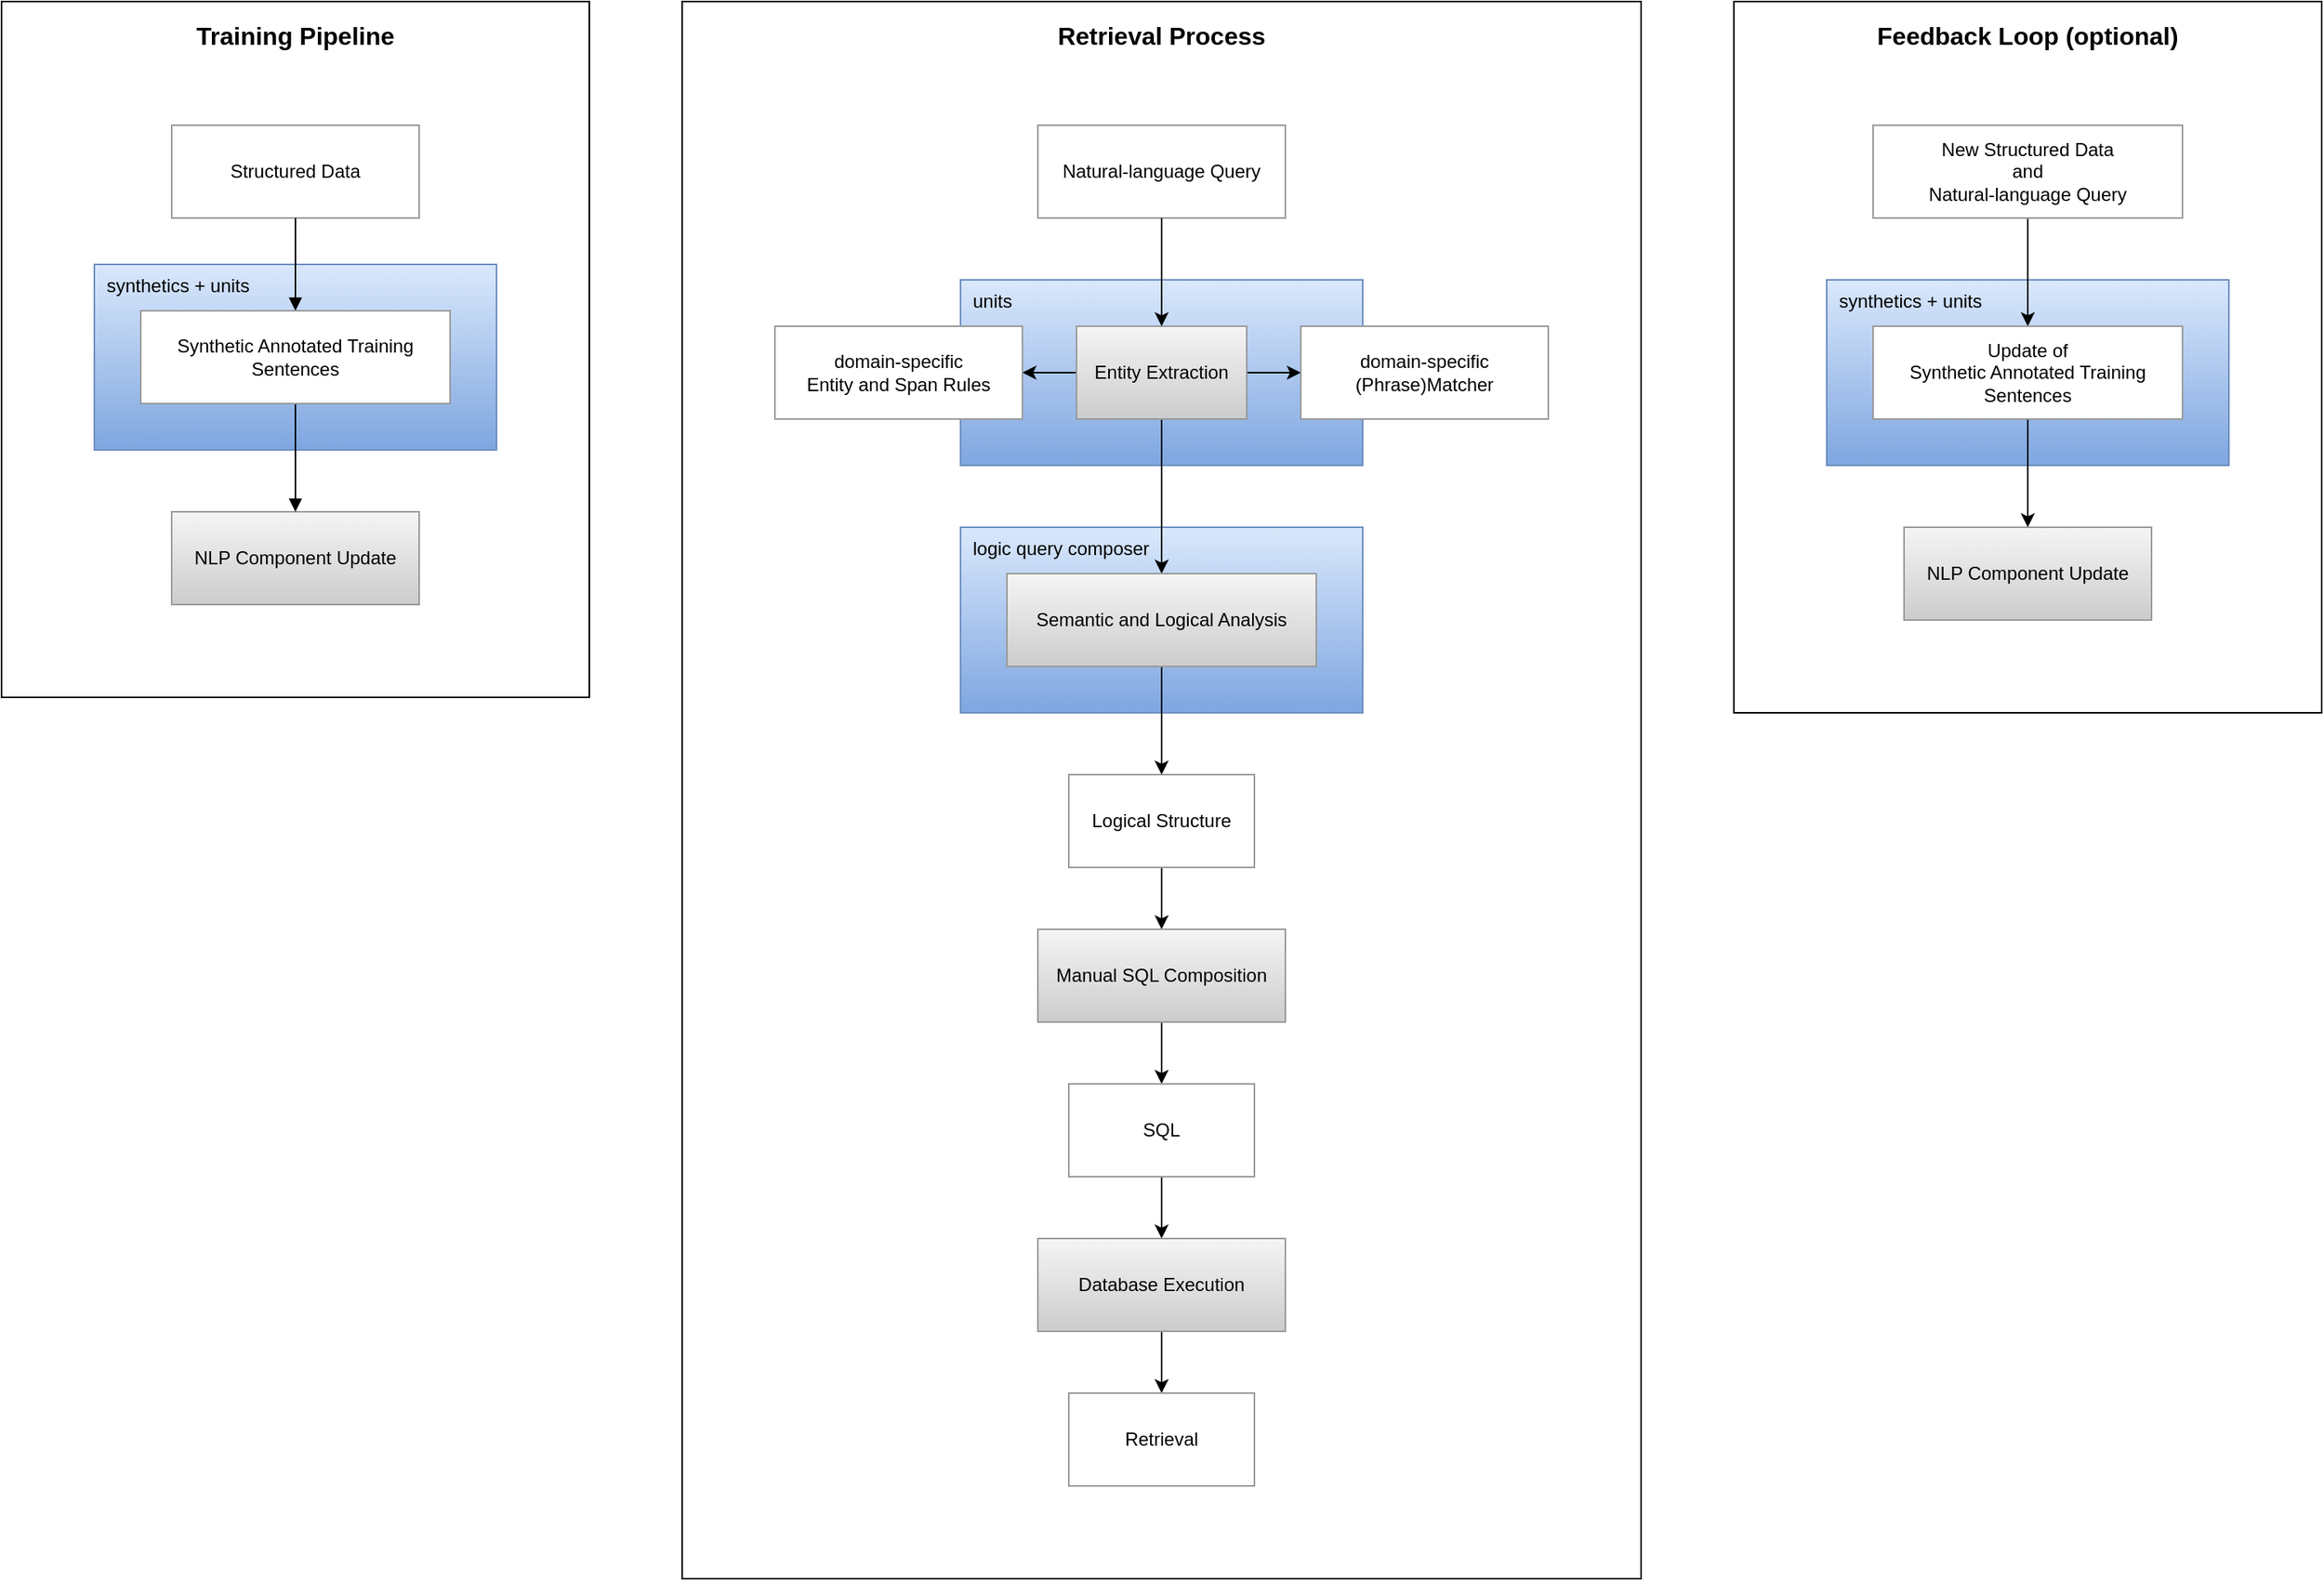 <mxfile version="28.2.0">
  <diagram name="Seite-1" id="W8E7Fu8FmdDjgyTMKueG">
    <mxGraphModel dx="733" dy="492" grid="1" gridSize="10" guides="1" tooltips="1" connect="1" arrows="1" fold="1" page="1" pageScale="1" pageWidth="827" pageHeight="1169" math="0" shadow="0">
      <root>
        <mxCell id="0" />
        <mxCell id="1" parent="0" />
        <mxCell id="DQWL6Y3L35b5UZnqnHU8-3" value="&lt;div&gt;Feedback Loop (optional)&lt;/div&gt;" style="rounded=0;whiteSpace=wrap;html=1;verticalAlign=top;fontSize=16;fontStyle=1;gradientColor=none;fillColor=default;spacingTop=6;" parent="1" vertex="1">
          <mxGeometry x="1150" y="320" width="380" height="460" as="geometry" />
        </mxCell>
        <mxCell id="DQWL6Y3L35b5UZnqnHU8-1" value="Retrieval Process" style="rounded=0;whiteSpace=wrap;html=1;verticalAlign=top;fontSize=16;fontStyle=1;fillColor=default;spacingTop=6;" parent="1" vertex="1">
          <mxGeometry x="470" y="320" width="620" height="1020" as="geometry" />
        </mxCell>
        <mxCell id="DQWL6Y3L35b5UZnqnHU8-2" value="Training Pipeline" style="rounded=0;whiteSpace=wrap;html=1;verticalAlign=top;fontSize=16;fontStyle=1;fillColor=default;spacingTop=6;labelBackgroundColor=none;" parent="1" vertex="1">
          <mxGeometry x="30" y="320" width="380" height="450" as="geometry" />
        </mxCell>
        <mxCell id="DQWL6Y3L35b5UZnqnHU8-33" value="logic query composer" style="whiteSpace=wrap;strokeWidth=1;fillColor=#dae8fc;gradientColor=#7ea6e0;strokeColor=#6c8ebf;verticalAlign=top;align=left;spacingLeft=6;" parent="1" vertex="1">
          <mxGeometry x="650" y="660" width="260" height="120" as="geometry" />
        </mxCell>
        <mxCell id="DQWL6Y3L35b5UZnqnHU8-61" style="edgeStyle=orthogonalEdgeStyle;rounded=0;orthogonalLoop=1;jettySize=auto;html=1;entryX=0.5;entryY=0;entryDx=0;entryDy=0;fontFamily=Helvetica;fontSize=12;fontColor=default;" parent="1" source="DQWL6Y3L35b5UZnqnHU8-36" target="DQWL6Y3L35b5UZnqnHU8-37" edge="1">
          <mxGeometry relative="1" as="geometry" />
        </mxCell>
        <mxCell id="DQWL6Y3L35b5UZnqnHU8-36" value="Logical Structure" style="whiteSpace=wrap;strokeWidth=1;strokeColor=#999999;" parent="1" vertex="1">
          <mxGeometry x="720" y="820" width="120" height="60" as="geometry" />
        </mxCell>
        <mxCell id="DQWL6Y3L35b5UZnqnHU8-62" style="edgeStyle=orthogonalEdgeStyle;rounded=0;orthogonalLoop=1;jettySize=auto;html=1;fontFamily=Helvetica;fontSize=12;fontColor=default;" parent="1" source="DQWL6Y3L35b5UZnqnHU8-37" target="DQWL6Y3L35b5UZnqnHU8-38" edge="1">
          <mxGeometry relative="1" as="geometry" />
        </mxCell>
        <mxCell id="DQWL6Y3L35b5UZnqnHU8-37" value="Manual SQL Composition" style="whiteSpace=wrap;strokeWidth=1;fillColor=#f5f5f5;gradientColor=#CCCCCC;strokeColor=#999999;" parent="1" vertex="1">
          <mxGeometry x="700" y="920" width="160" height="60" as="geometry" />
        </mxCell>
        <mxCell id="DQWL6Y3L35b5UZnqnHU8-63" style="edgeStyle=orthogonalEdgeStyle;rounded=0;orthogonalLoop=1;jettySize=auto;html=1;fontFamily=Helvetica;fontSize=12;fontColor=default;" parent="1" source="DQWL6Y3L35b5UZnqnHU8-38" target="DQWL6Y3L35b5UZnqnHU8-39" edge="1">
          <mxGeometry relative="1" as="geometry" />
        </mxCell>
        <mxCell id="DQWL6Y3L35b5UZnqnHU8-38" value="SQL" style="whiteSpace=wrap;strokeWidth=1;strokeColor=#999999;" parent="1" vertex="1">
          <mxGeometry x="720" y="1020" width="120" height="60" as="geometry" />
        </mxCell>
        <mxCell id="DQWL6Y3L35b5UZnqnHU8-64" style="edgeStyle=orthogonalEdgeStyle;rounded=0;orthogonalLoop=1;jettySize=auto;html=1;fontFamily=Helvetica;fontSize=12;fontColor=default;" parent="1" source="DQWL6Y3L35b5UZnqnHU8-39" target="DQWL6Y3L35b5UZnqnHU8-40" edge="1">
          <mxGeometry relative="1" as="geometry" />
        </mxCell>
        <mxCell id="DQWL6Y3L35b5UZnqnHU8-39" value="Database Execution" style="whiteSpace=wrap;strokeWidth=1;fillColor=#f5f5f5;gradientColor=#CCCCCC;strokeColor=#999999;glass=0;shadow=0;rounded=0;" parent="1" vertex="1">
          <mxGeometry x="700" y="1120" width="160" height="60" as="geometry" />
        </mxCell>
        <mxCell id="DQWL6Y3L35b5UZnqnHU8-41" value="units" style="whiteSpace=wrap;strokeWidth=1;fillColor=#dae8fc;gradientColor=#7ea6e0;strokeColor=#6c8ebf;verticalAlign=top;align=left;spacingLeft=6;" parent="1" vertex="1">
          <mxGeometry x="650" y="500" width="260" height="120" as="geometry" />
        </mxCell>
        <mxCell id="DQWL6Y3L35b5UZnqnHU8-40" value="Retrieval" style="whiteSpace=wrap;strokeWidth=1;strokeColor=#999999;" parent="1" vertex="1">
          <mxGeometry x="720" y="1220" width="120" height="60" as="geometry" />
        </mxCell>
        <mxCell id="DQWL6Y3L35b5UZnqnHU8-51" value="synthetics + units" style="whiteSpace=wrap;strokeWidth=1;fillColor=#dae8fc;gradientColor=#7ea6e0;strokeColor=#6c8ebf;verticalAlign=top;align=left;spacingLeft=6;" parent="1" vertex="1">
          <mxGeometry x="1210" y="500" width="260" height="120" as="geometry" />
        </mxCell>
        <mxCell id="DQWL6Y3L35b5UZnqnHU8-66" style="edgeStyle=orthogonalEdgeStyle;rounded=0;orthogonalLoop=1;jettySize=auto;html=1;fontFamily=Helvetica;fontSize=12;fontColor=default;" parent="1" source="DQWL6Y3L35b5UZnqnHU8-52" target="DQWL6Y3L35b5UZnqnHU8-50" edge="1">
          <mxGeometry relative="1" as="geometry" />
        </mxCell>
        <mxCell id="DQWL6Y3L35b5UZnqnHU8-52" value="New Structured Data&#xa;and&#xa;Natural-language Query" style="whiteSpace=wrap;strokeWidth=1;strokeColor=#999999;" parent="1" vertex="1">
          <mxGeometry x="1240" y="400" width="200" height="60" as="geometry" />
        </mxCell>
        <mxCell id="DQWL6Y3L35b5UZnqnHU8-53" value="NLP Component Update" style="whiteSpace=wrap;strokeWidth=1;fillColor=#f5f5f5;gradientColor=#CCCCCC;strokeColor=#999999;" parent="1" vertex="1">
          <mxGeometry x="1260" y="660" width="160" height="60" as="geometry" />
        </mxCell>
        <mxCell id="DQWL6Y3L35b5UZnqnHU8-59" style="edgeStyle=orthogonalEdgeStyle;rounded=0;orthogonalLoop=1;jettySize=auto;html=1;fontFamily=Helvetica;fontSize=12;fontColor=default;" parent="1" source="DQWL6Y3L35b5UZnqnHU8-35" target="DQWL6Y3L35b5UZnqnHU8-32" edge="1">
          <mxGeometry relative="1" as="geometry" />
        </mxCell>
        <mxCell id="56x2TEef05zbnp8twlGz-4" style="edgeStyle=orthogonalEdgeStyle;rounded=0;orthogonalLoop=1;jettySize=auto;html=1;entryX=0;entryY=0.5;entryDx=0;entryDy=0;" parent="1" source="DQWL6Y3L35b5UZnqnHU8-35" target="56x2TEef05zbnp8twlGz-2" edge="1">
          <mxGeometry relative="1" as="geometry" />
        </mxCell>
        <mxCell id="56x2TEef05zbnp8twlGz-5" style="edgeStyle=orthogonalEdgeStyle;rounded=0;orthogonalLoop=1;jettySize=auto;html=1;entryX=1;entryY=0.5;entryDx=0;entryDy=0;" parent="1" source="DQWL6Y3L35b5UZnqnHU8-35" target="56x2TEef05zbnp8twlGz-1" edge="1">
          <mxGeometry relative="1" as="geometry" />
        </mxCell>
        <mxCell id="DQWL6Y3L35b5UZnqnHU8-35" value="Entity Extraction" style="whiteSpace=wrap;strokeWidth=1;fillColor=#f5f5f5;gradientColor=#CCCCCC;strokeColor=#999999;gradientDirection=south;" parent="1" vertex="1">
          <mxGeometry x="725" y="530" width="110" height="60" as="geometry" />
        </mxCell>
        <mxCell id="DQWL6Y3L35b5UZnqnHU8-70" style="edgeStyle=orthogonalEdgeStyle;rounded=0;orthogonalLoop=1;jettySize=auto;html=1;fontFamily=Helvetica;fontSize=12;fontColor=default;" parent="1" source="DQWL6Y3L35b5UZnqnHU8-50" target="DQWL6Y3L35b5UZnqnHU8-53" edge="1">
          <mxGeometry relative="1" as="geometry" />
        </mxCell>
        <mxCell id="DQWL6Y3L35b5UZnqnHU8-50" value="Update of&#xa;Synthetic Annotated Training&#xa;Sentences" style="whiteSpace=wrap;strokeWidth=1;strokeColor=#999999;" parent="1" vertex="1">
          <mxGeometry x="1240" y="530" width="200" height="60" as="geometry" />
        </mxCell>
        <mxCell id="DQWL6Y3L35b5UZnqnHU8-7" value="Structured Data" style="whiteSpace=wrap;strokeWidth=1;strokeColor=#999999;" parent="1" vertex="1">
          <mxGeometry x="140" y="400" width="160" height="60" as="geometry" />
        </mxCell>
        <mxCell id="DQWL6Y3L35b5UZnqnHU8-8" value="NLP Component Update" style="whiteSpace=wrap;strokeWidth=1;fillColor=#f5f5f5;gradientColor=#CCCCCC;strokeColor=#999999;" parent="1" vertex="1">
          <mxGeometry x="140" y="650" width="160" height="60" as="geometry" />
        </mxCell>
        <mxCell id="DQWL6Y3L35b5UZnqnHU8-6" value="synthetics + units" style="whiteSpace=wrap;strokeWidth=1;fillColor=#dae8fc;gradientColor=#7ea6e0;strokeColor=#6c8ebf;verticalAlign=top;align=left;spacingLeft=6;" parent="1" vertex="1">
          <mxGeometry x="90" y="490" width="260" height="120" as="geometry" />
        </mxCell>
        <mxCell id="DQWL6Y3L35b5UZnqnHU8-9" value="" style="curved=1;startArrow=none;endArrow=block;exitX=0.5;exitY=1;entryX=0.5;entryY=0;rounded=0;exitDx=0;exitDy=0;entryDx=0;entryDy=0;" parent="1" source="DQWL6Y3L35b5UZnqnHU8-7" target="DQWL6Y3L35b5UZnqnHU8-5" edge="1">
          <mxGeometry relative="1" as="geometry">
            <Array as="points" />
          </mxGeometry>
        </mxCell>
        <mxCell id="DQWL6Y3L35b5UZnqnHU8-10" value="" style="curved=1;startArrow=none;endArrow=block;exitX=0.5;exitY=1;entryX=0.5;entryY=0;rounded=0;entryDx=0;entryDy=0;exitDx=0;exitDy=0;" parent="1" source="DQWL6Y3L35b5UZnqnHU8-5" target="DQWL6Y3L35b5UZnqnHU8-8" edge="1">
          <mxGeometry relative="1" as="geometry">
            <Array as="points" />
          </mxGeometry>
        </mxCell>
        <mxCell id="DQWL6Y3L35b5UZnqnHU8-5" value="Synthetic Annotated Training Sentences" style="whiteSpace=wrap;strokeWidth=1;strokeColor=#999999;" parent="1" vertex="1">
          <mxGeometry x="120" y="520" width="200" height="60" as="geometry" />
        </mxCell>
        <mxCell id="DQWL6Y3L35b5UZnqnHU8-60" style="edgeStyle=orthogonalEdgeStyle;rounded=0;orthogonalLoop=1;jettySize=auto;html=1;fontFamily=Helvetica;fontSize=12;fontColor=default;" parent="1" source="DQWL6Y3L35b5UZnqnHU8-32" target="DQWL6Y3L35b5UZnqnHU8-36" edge="1">
          <mxGeometry relative="1" as="geometry" />
        </mxCell>
        <mxCell id="DQWL6Y3L35b5UZnqnHU8-32" value="Semantic and Logical Analysis" style="whiteSpace=wrap;strokeWidth=1;strokeColor=#999999;fillColor=#f5f5f5;gradientColor=#CCCCCC;" parent="1" vertex="1">
          <mxGeometry x="680" y="690" width="200" height="60" as="geometry" />
        </mxCell>
        <mxCell id="DQWL6Y3L35b5UZnqnHU8-34" value="Natural-language Query" style="whiteSpace=wrap;strokeWidth=1;glass=0;strokeColor=#999999;" parent="1" vertex="1">
          <mxGeometry x="700" y="400" width="160" height="60" as="geometry" />
        </mxCell>
        <mxCell id="DQWL6Y3L35b5UZnqnHU8-58" style="edgeStyle=orthogonalEdgeStyle;rounded=0;orthogonalLoop=1;jettySize=auto;html=1;entryX=0.5;entryY=0;entryDx=0;entryDy=0;fontFamily=Helvetica;fontSize=12;fontColor=default;" parent="1" source="DQWL6Y3L35b5UZnqnHU8-34" target="DQWL6Y3L35b5UZnqnHU8-35" edge="1">
          <mxGeometry relative="1" as="geometry" />
        </mxCell>
        <mxCell id="56x2TEef05zbnp8twlGz-1" value="domain-specific&#xa;Entity and Span Rules" style="whiteSpace=wrap;strokeWidth=1;strokeColor=#999999;" parent="1" vertex="1">
          <mxGeometry x="530" y="530" width="160" height="60" as="geometry" />
        </mxCell>
        <mxCell id="56x2TEef05zbnp8twlGz-2" value="domain-specific&#xa;(Phrase)Matcher" style="whiteSpace=wrap;strokeWidth=1;strokeColor=#999999;" parent="1" vertex="1">
          <mxGeometry x="870" y="530" width="160" height="60" as="geometry" />
        </mxCell>
      </root>
    </mxGraphModel>
  </diagram>
</mxfile>
